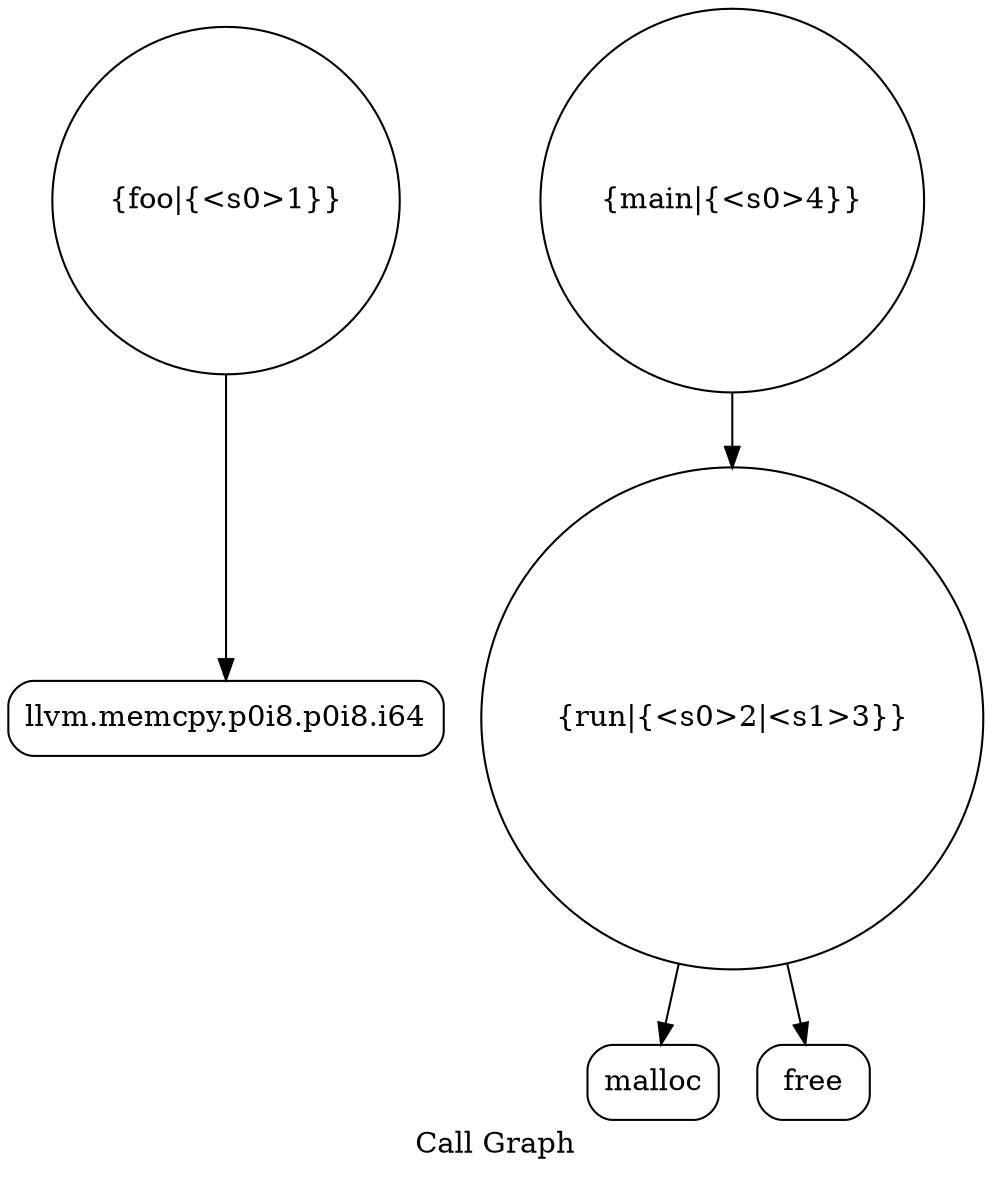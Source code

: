 digraph "Call Graph" {
	label="Call Graph";

	Node0x1404800 [shape=record,shape=circle,label="{foo|{<s0>1}}"];
	Node0x1404800:s0 -> Node0x14050a0[color=black];
	Node0x1405120 [shape=record,shape=circle,label="{run|{<s0>2|<s1>3}}"];
	Node0x1405120:s0 -> Node0x14051a0[color=black];
	Node0x1405120:s1 -> Node0x1405220[color=black];
	Node0x1405220 [shape=record,shape=Mrecord,label="{free}"];
	Node0x14050a0 [shape=record,shape=Mrecord,label="{llvm.memcpy.p0i8.p0i8.i64}"];
	Node0x14051a0 [shape=record,shape=Mrecord,label="{malloc}"];
	Node0x14052a0 [shape=record,shape=circle,label="{main|{<s0>4}}"];
	Node0x14052a0:s0 -> Node0x1405120[color=black];
}
